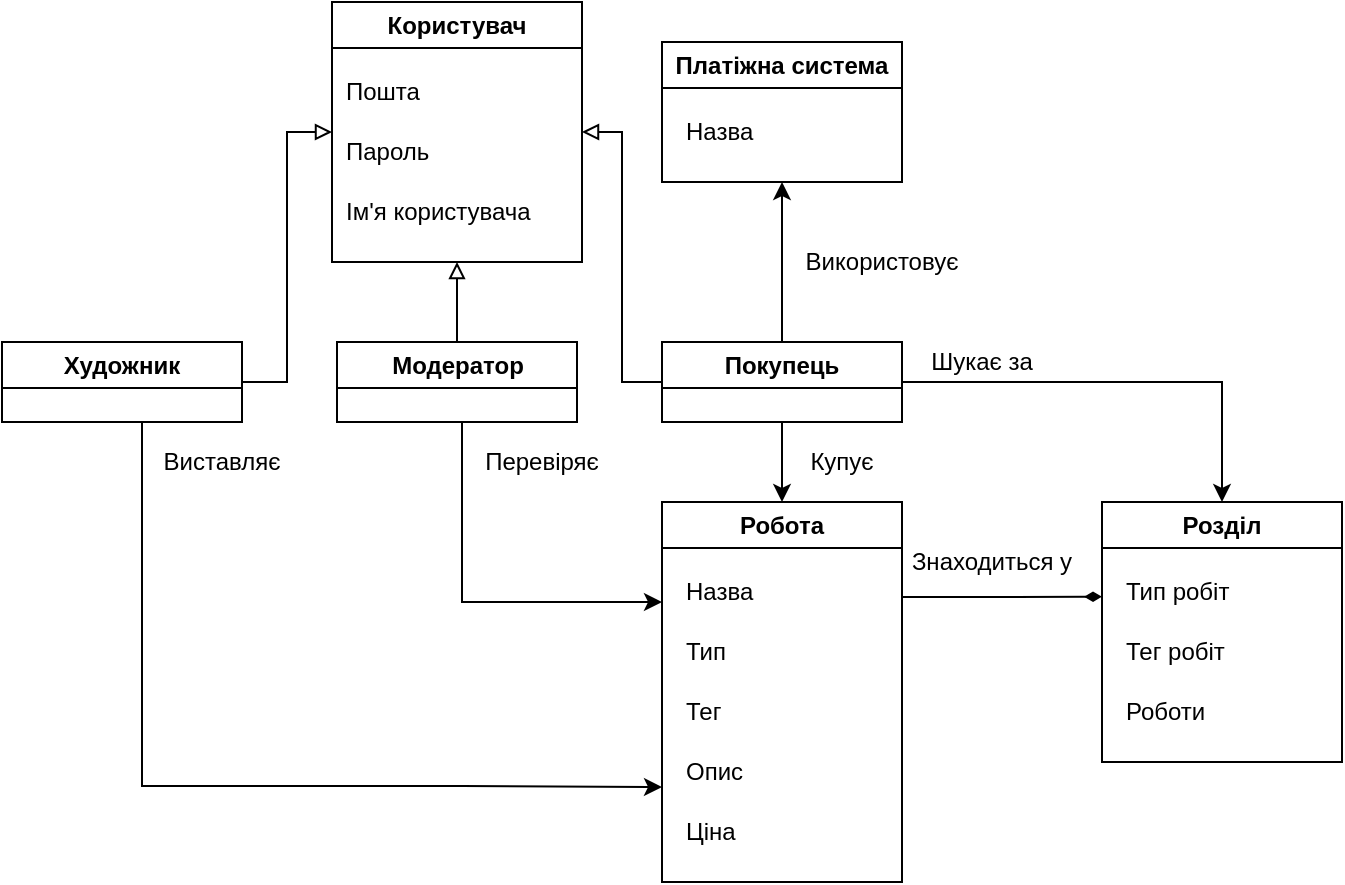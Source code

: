 <mxfile version="20.5.3" type="device"><diagram id="SoLddoXuhp9_HnauZEaO" name="Страница 1"><mxGraphModel dx="997" dy="571" grid="1" gridSize="10" guides="1" tooltips="1" connect="1" arrows="1" fold="1" page="1" pageScale="1" pageWidth="827" pageHeight="1169" math="0" shadow="0"><root><mxCell id="0"/><mxCell id="1" parent="0"/><mxCell id="kbwNjp8Gz0LEqpYNuc0o-5" value="Користувач" style="swimlane;whiteSpace=wrap;html=1;" parent="1" vertex="1"><mxGeometry x="225" y="30" width="125" height="130" as="geometry"/></mxCell><mxCell id="kbwNjp8Gz0LEqpYNuc0o-14" value="Пошта" style="text;html=1;align=left;verticalAlign=middle;resizable=0;points=[];autosize=1;strokeColor=none;fillColor=none;" parent="kbwNjp8Gz0LEqpYNuc0o-5" vertex="1"><mxGeometry x="5" y="30" width="60" height="30" as="geometry"/></mxCell><mxCell id="kbwNjp8Gz0LEqpYNuc0o-21" value="Пароль" style="text;html=1;align=left;verticalAlign=middle;resizable=0;points=[];autosize=1;strokeColor=none;fillColor=none;" parent="kbwNjp8Gz0LEqpYNuc0o-5" vertex="1"><mxGeometry x="5" y="60" width="70" height="30" as="geometry"/></mxCell><mxCell id="Nl5_7-mEH0emEOGKWz-0-1" value="Ім'я користувача" style="text;html=1;align=left;verticalAlign=middle;resizable=0;points=[];autosize=1;strokeColor=none;fillColor=none;" vertex="1" parent="kbwNjp8Gz0LEqpYNuc0o-5"><mxGeometry x="5" y="90" width="120" height="30" as="geometry"/></mxCell><mxCell id="kbwNjp8Gz0LEqpYNuc0o-63" style="edgeStyle=orthogonalEdgeStyle;rounded=0;orthogonalLoop=1;jettySize=auto;html=1;exitX=1;exitY=0.25;exitDx=0;exitDy=0;endArrow=diamondThin;endFill=1;" parent="1" source="kbwNjp8Gz0LEqpYNuc0o-10" edge="1"><mxGeometry relative="1" as="geometry"><mxPoint x="610" y="327.333" as="targetPoint"/></mxGeometry></mxCell><mxCell id="kbwNjp8Gz0LEqpYNuc0o-10" value="Робота" style="swimlane;whiteSpace=wrap;html=1;" parent="1" vertex="1"><mxGeometry x="390" y="280" width="120" height="190" as="geometry"/></mxCell><mxCell id="kbwNjp8Gz0LEqpYNuc0o-27" value="Назва" style="text;html=1;align=left;verticalAlign=middle;resizable=0;points=[];autosize=1;strokeColor=none;fillColor=none;" parent="kbwNjp8Gz0LEqpYNuc0o-10" vertex="1"><mxGeometry x="10" y="30" width="60" height="30" as="geometry"/></mxCell><mxCell id="kbwNjp8Gz0LEqpYNuc0o-28" value="Тип" style="text;html=1;align=left;verticalAlign=middle;resizable=0;points=[];autosize=1;strokeColor=none;fillColor=none;" parent="kbwNjp8Gz0LEqpYNuc0o-10" vertex="1"><mxGeometry x="10" y="60" width="40" height="30" as="geometry"/></mxCell><mxCell id="kbwNjp8Gz0LEqpYNuc0o-29" value="Тег" style="text;html=1;align=left;verticalAlign=middle;resizable=0;points=[];autosize=1;strokeColor=none;fillColor=none;" parent="kbwNjp8Gz0LEqpYNuc0o-10" vertex="1"><mxGeometry x="10" y="90" width="40" height="30" as="geometry"/></mxCell><mxCell id="kbwNjp8Gz0LEqpYNuc0o-30" value="Опис" style="text;html=1;align=left;verticalAlign=middle;resizable=0;points=[];autosize=1;strokeColor=none;fillColor=none;" parent="kbwNjp8Gz0LEqpYNuc0o-10" vertex="1"><mxGeometry x="10" y="120" width="50" height="30" as="geometry"/></mxCell><mxCell id="kbwNjp8Gz0LEqpYNuc0o-31" value="Ціна" style="text;html=1;align=left;verticalAlign=middle;resizable=0;points=[];autosize=1;strokeColor=none;fillColor=none;" parent="kbwNjp8Gz0LEqpYNuc0o-10" vertex="1"><mxGeometry x="10" y="150" width="50" height="30" as="geometry"/></mxCell><mxCell id="kbwNjp8Gz0LEqpYNuc0o-45" style="edgeStyle=orthogonalEdgeStyle;rounded=0;orthogonalLoop=1;jettySize=auto;html=1;entryX=0.5;entryY=1;entryDx=0;entryDy=0;endArrow=block;endFill=0;" parent="1" source="kbwNjp8Gz0LEqpYNuc0o-11" target="kbwNjp8Gz0LEqpYNuc0o-5" edge="1"><mxGeometry relative="1" as="geometry"/></mxCell><mxCell id="kbwNjp8Gz0LEqpYNuc0o-55" style="edgeStyle=orthogonalEdgeStyle;rounded=0;orthogonalLoop=1;jettySize=auto;html=1;" parent="1" source="kbwNjp8Gz0LEqpYNuc0o-11" edge="1"><mxGeometry relative="1" as="geometry"><mxPoint x="390" y="330" as="targetPoint"/><Array as="points"><mxPoint x="290" y="330"/></Array></mxGeometry></mxCell><mxCell id="kbwNjp8Gz0LEqpYNuc0o-11" value="Модератор" style="swimlane;whiteSpace=wrap;html=1;" parent="1" vertex="1"><mxGeometry x="227.5" y="200" width="120" height="40" as="geometry"/></mxCell><mxCell id="kbwNjp8Gz0LEqpYNuc0o-12" value="Платіжна система" style="swimlane;whiteSpace=wrap;html=1;" parent="1" vertex="1"><mxGeometry x="390" y="50" width="120" height="70" as="geometry"><mxRectangle x="480" y="50" width="150" height="30" as="alternateBounds"/></mxGeometry></mxCell><mxCell id="kbwNjp8Gz0LEqpYNuc0o-23" value="Назва" style="text;html=1;align=left;verticalAlign=middle;resizable=0;points=[];autosize=1;strokeColor=none;fillColor=none;" parent="kbwNjp8Gz0LEqpYNuc0o-12" vertex="1"><mxGeometry x="10" y="30" width="60" height="30" as="geometry"/></mxCell><mxCell id="kbwNjp8Gz0LEqpYNuc0o-13" value="Розділ" style="swimlane;whiteSpace=wrap;html=1;" parent="1" vertex="1"><mxGeometry x="610" y="280" width="120" height="130" as="geometry"/></mxCell><mxCell id="kbwNjp8Gz0LEqpYNuc0o-33" value="Тип робіт" style="text;html=1;align=left;verticalAlign=middle;resizable=0;points=[];autosize=1;strokeColor=none;fillColor=none;" parent="kbwNjp8Gz0LEqpYNuc0o-13" vertex="1"><mxGeometry x="10" y="30" width="80" height="30" as="geometry"/></mxCell><mxCell id="kbwNjp8Gz0LEqpYNuc0o-34" value="Тег робіт" style="text;html=1;align=left;verticalAlign=middle;resizable=0;points=[];autosize=1;strokeColor=none;fillColor=none;" parent="kbwNjp8Gz0LEqpYNuc0o-13" vertex="1"><mxGeometry x="10" y="60" width="70" height="30" as="geometry"/></mxCell><mxCell id="kbwNjp8Gz0LEqpYNuc0o-59" value="Роботи" style="text;html=1;align=left;verticalAlign=middle;resizable=0;points=[];autosize=1;strokeColor=none;fillColor=none;" parent="kbwNjp8Gz0LEqpYNuc0o-13" vertex="1"><mxGeometry x="10" y="90" width="60" height="30" as="geometry"/></mxCell><mxCell id="kbwNjp8Gz0LEqpYNuc0o-46" style="edgeStyle=orthogonalEdgeStyle;rounded=0;orthogonalLoop=1;jettySize=auto;html=1;entryX=0;entryY=0.5;entryDx=0;entryDy=0;endArrow=block;endFill=0;" parent="1" source="kbwNjp8Gz0LEqpYNuc0o-35" target="kbwNjp8Gz0LEqpYNuc0o-5" edge="1"><mxGeometry relative="1" as="geometry"/></mxCell><mxCell id="kbwNjp8Gz0LEqpYNuc0o-56" style="edgeStyle=orthogonalEdgeStyle;rounded=0;orthogonalLoop=1;jettySize=auto;html=1;entryX=0;entryY=0.75;entryDx=0;entryDy=0;" parent="1" source="kbwNjp8Gz0LEqpYNuc0o-35" target="kbwNjp8Gz0LEqpYNuc0o-10" edge="1"><mxGeometry relative="1" as="geometry"><Array as="points"><mxPoint x="130" y="422"/><mxPoint x="290" y="422"/></Array></mxGeometry></mxCell><mxCell id="kbwNjp8Gz0LEqpYNuc0o-35" value="Художник" style="swimlane;whiteSpace=wrap;html=1;" parent="1" vertex="1"><mxGeometry x="60" y="200" width="120" height="40" as="geometry"/></mxCell><mxCell id="kbwNjp8Gz0LEqpYNuc0o-42" style="edgeStyle=orthogonalEdgeStyle;rounded=0;orthogonalLoop=1;jettySize=auto;html=1;entryX=0.5;entryY=0;entryDx=0;entryDy=0;" parent="1" source="kbwNjp8Gz0LEqpYNuc0o-38" target="kbwNjp8Gz0LEqpYNuc0o-13" edge="1"><mxGeometry relative="1" as="geometry"/></mxCell><mxCell id="kbwNjp8Gz0LEqpYNuc0o-47" style="edgeStyle=orthogonalEdgeStyle;rounded=0;orthogonalLoop=1;jettySize=auto;html=1;entryX=1;entryY=0.5;entryDx=0;entryDy=0;endArrow=block;endFill=0;" parent="1" source="kbwNjp8Gz0LEqpYNuc0o-38" target="kbwNjp8Gz0LEqpYNuc0o-5" edge="1"><mxGeometry relative="1" as="geometry"/></mxCell><mxCell id="kbwNjp8Gz0LEqpYNuc0o-49" style="edgeStyle=orthogonalEdgeStyle;rounded=0;orthogonalLoop=1;jettySize=auto;html=1;entryX=0.5;entryY=1;entryDx=0;entryDy=0;" parent="1" source="kbwNjp8Gz0LEqpYNuc0o-38" target="kbwNjp8Gz0LEqpYNuc0o-12" edge="1"><mxGeometry relative="1" as="geometry"/></mxCell><mxCell id="kbwNjp8Gz0LEqpYNuc0o-52" style="edgeStyle=orthogonalEdgeStyle;rounded=0;orthogonalLoop=1;jettySize=auto;html=1;entryX=0.5;entryY=0;entryDx=0;entryDy=0;" parent="1" source="kbwNjp8Gz0LEqpYNuc0o-38" target="kbwNjp8Gz0LEqpYNuc0o-10" edge="1"><mxGeometry relative="1" as="geometry"/></mxCell><mxCell id="kbwNjp8Gz0LEqpYNuc0o-38" value="Покупець" style="swimlane;whiteSpace=wrap;html=1;" parent="1" vertex="1"><mxGeometry x="390" y="200" width="120" height="40" as="geometry"/></mxCell><mxCell id="kbwNjp8Gz0LEqpYNuc0o-43" value="Використовує" style="text;html=1;strokeColor=none;fillColor=none;align=center;verticalAlign=middle;whiteSpace=wrap;rounded=0;" parent="1" vertex="1"><mxGeometry x="470" y="150" width="60" height="20" as="geometry"/></mxCell><mxCell id="kbwNjp8Gz0LEqpYNuc0o-44" value="Шукає за" style="text;html=1;strokeColor=none;fillColor=none;align=center;verticalAlign=middle;whiteSpace=wrap;rounded=0;" parent="1" vertex="1"><mxGeometry x="520" y="200" width="60" height="20" as="geometry"/></mxCell><mxCell id="kbwNjp8Gz0LEqpYNuc0o-53" value="Купує" style="text;html=1;strokeColor=none;fillColor=none;align=center;verticalAlign=middle;whiteSpace=wrap;rounded=0;" parent="1" vertex="1"><mxGeometry x="450" y="250" width="60" height="20" as="geometry"/></mxCell><mxCell id="kbwNjp8Gz0LEqpYNuc0o-57" value="Виставляє" style="text;html=1;strokeColor=none;fillColor=none;align=center;verticalAlign=middle;whiteSpace=wrap;rounded=0;" parent="1" vertex="1"><mxGeometry x="140" y="250" width="60" height="20" as="geometry"/></mxCell><mxCell id="kbwNjp8Gz0LEqpYNuc0o-58" value="Перевіряє" style="text;html=1;strokeColor=none;fillColor=none;align=center;verticalAlign=middle;whiteSpace=wrap;rounded=0;" parent="1" vertex="1"><mxGeometry x="300" y="250" width="60" height="20" as="geometry"/></mxCell><mxCell id="kbwNjp8Gz0LEqpYNuc0o-61" value="Знаходиться у" style="text;html=1;strokeColor=none;fillColor=none;align=center;verticalAlign=middle;whiteSpace=wrap;rounded=0;" parent="1" vertex="1"><mxGeometry x="510" y="300" width="90" height="20" as="geometry"/></mxCell></root></mxGraphModel></diagram></mxfile>